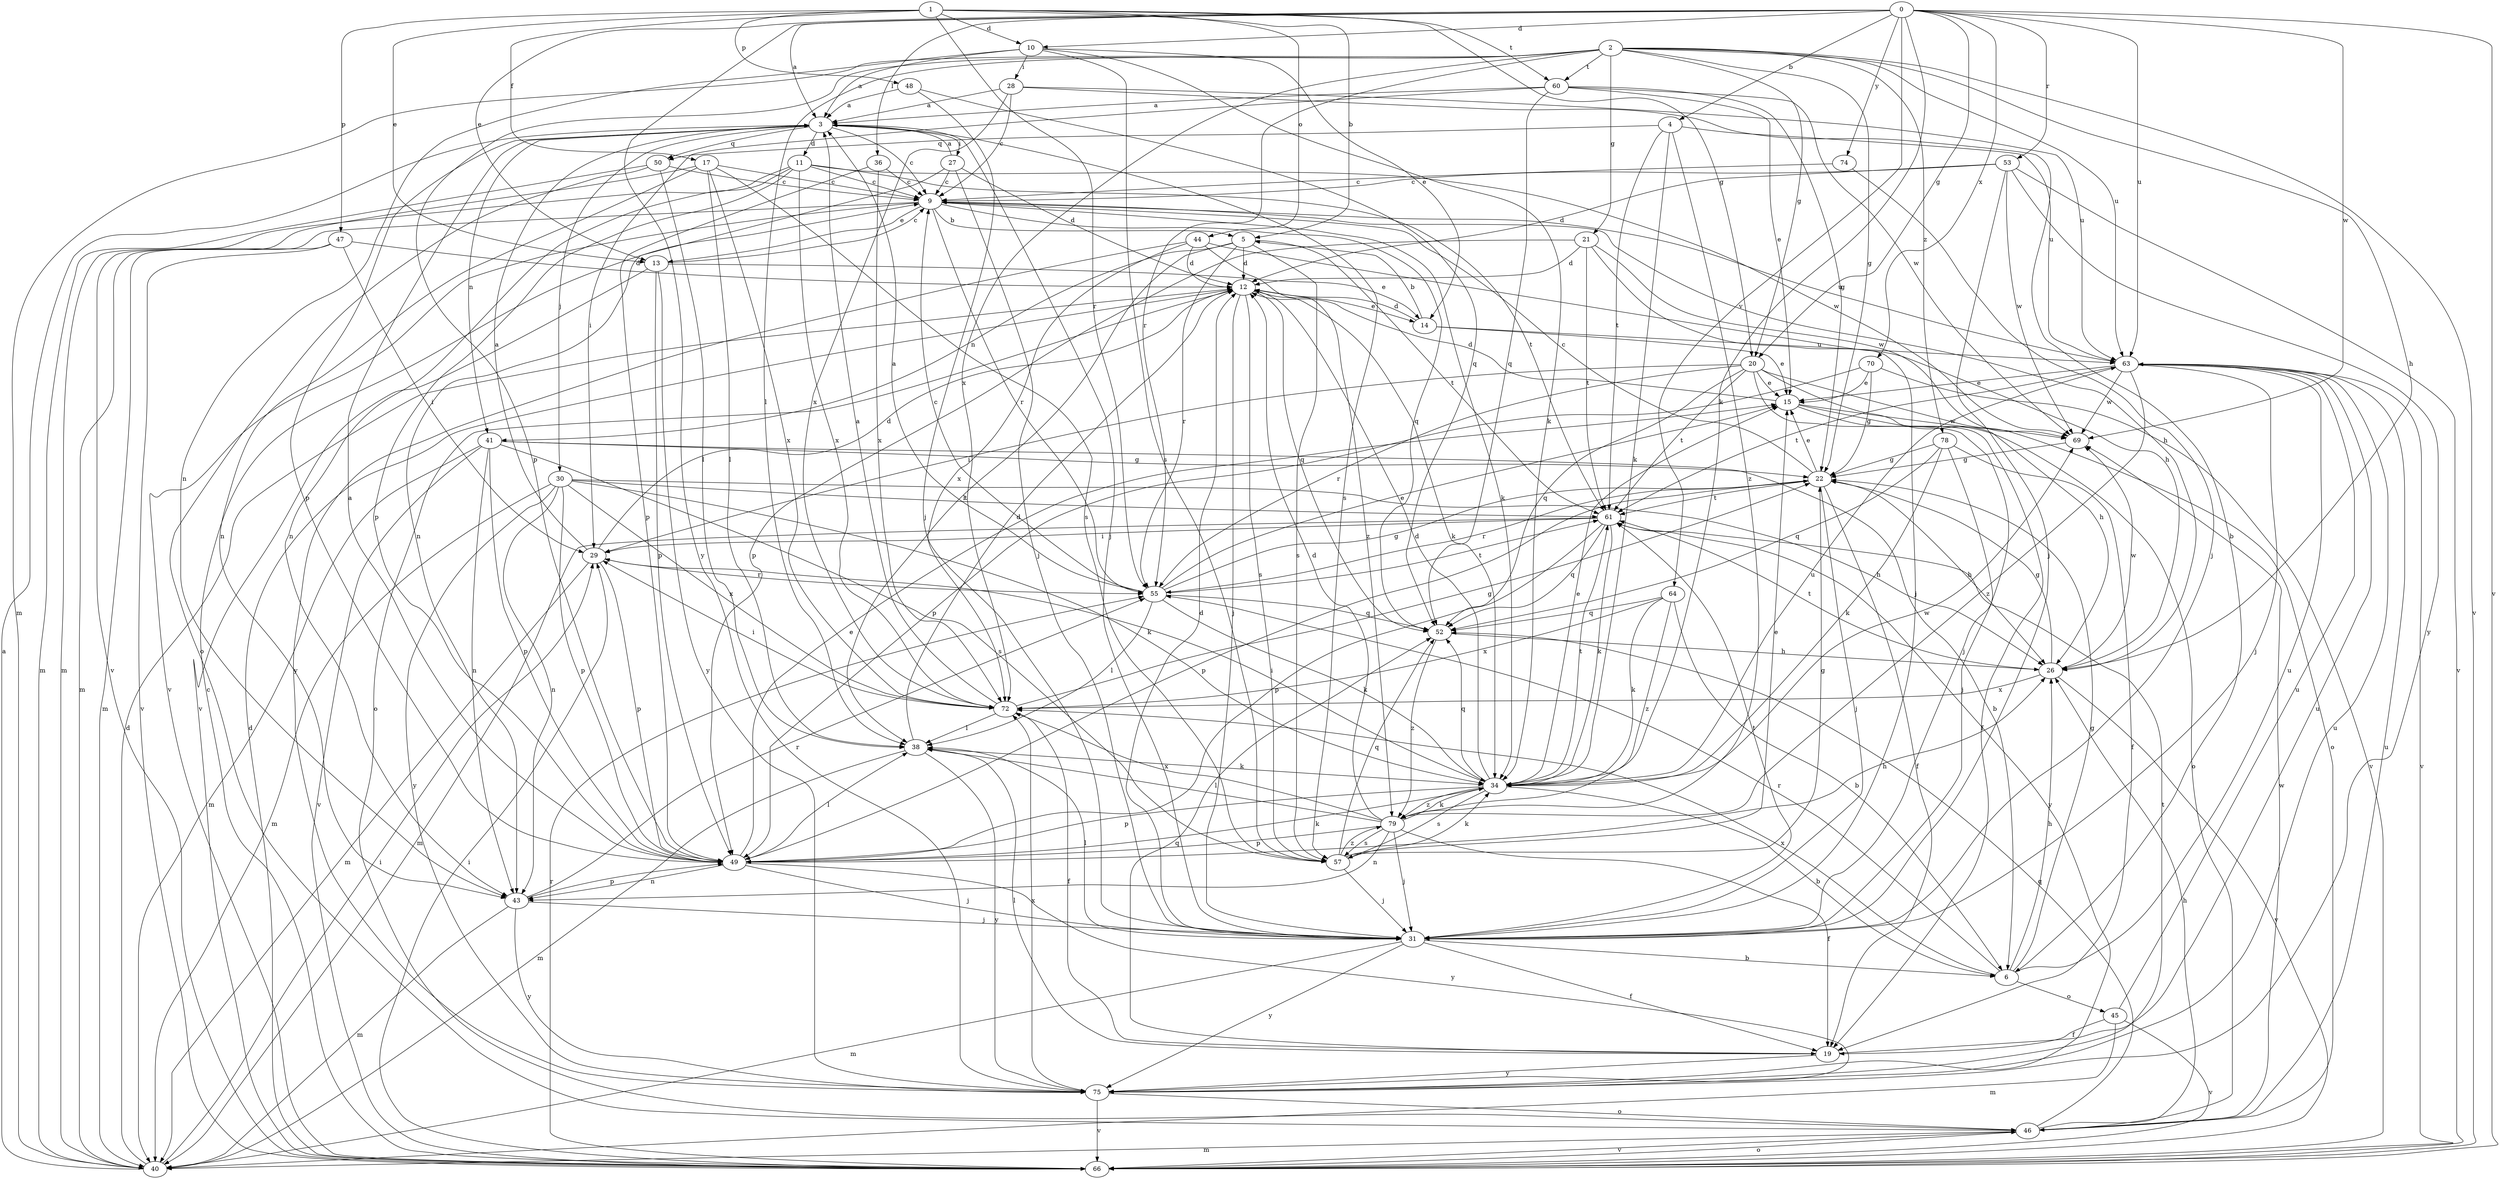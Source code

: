 strict digraph  {
0;
1;
2;
3;
4;
5;
6;
9;
10;
11;
12;
13;
14;
15;
17;
19;
20;
21;
22;
26;
27;
28;
29;
30;
31;
34;
36;
38;
40;
41;
43;
44;
45;
46;
47;
48;
49;
50;
52;
53;
55;
57;
60;
61;
63;
64;
66;
69;
70;
72;
74;
75;
78;
79;
0 -> 3  [label=a];
0 -> 4  [label=b];
0 -> 10  [label=d];
0 -> 13  [label=e];
0 -> 20  [label=g];
0 -> 34  [label=k];
0 -> 36  [label=l];
0 -> 53  [label=r];
0 -> 63  [label=u];
0 -> 64  [label=v];
0 -> 66  [label=v];
0 -> 69  [label=w];
0 -> 70  [label=x];
0 -> 74  [label=y];
0 -> 75  [label=y];
1 -> 5  [label=b];
1 -> 10  [label=d];
1 -> 13  [label=e];
1 -> 17  [label=f];
1 -> 20  [label=g];
1 -> 44  [label=o];
1 -> 47  [label=p];
1 -> 48  [label=p];
1 -> 55  [label=r];
1 -> 60  [label=t];
2 -> 20  [label=g];
2 -> 21  [label=g];
2 -> 22  [label=g];
2 -> 26  [label=h];
2 -> 38  [label=l];
2 -> 40  [label=m];
2 -> 49  [label=p];
2 -> 55  [label=r];
2 -> 60  [label=t];
2 -> 63  [label=u];
2 -> 66  [label=v];
2 -> 72  [label=x];
2 -> 78  [label=z];
3 -> 9  [label=c];
3 -> 11  [label=d];
3 -> 27  [label=i];
3 -> 30  [label=j];
3 -> 31  [label=j];
3 -> 41  [label=n];
3 -> 49  [label=p];
3 -> 50  [label=q];
3 -> 57  [label=s];
4 -> 34  [label=k];
4 -> 50  [label=q];
4 -> 61  [label=t];
4 -> 63  [label=u];
4 -> 79  [label=z];
5 -> 12  [label=d];
5 -> 38  [label=l];
5 -> 41  [label=n];
5 -> 55  [label=r];
5 -> 57  [label=s];
5 -> 61  [label=t];
6 -> 22  [label=g];
6 -> 26  [label=h];
6 -> 45  [label=o];
6 -> 55  [label=r];
6 -> 63  [label=u];
6 -> 72  [label=x];
9 -> 5  [label=b];
9 -> 13  [label=e];
9 -> 26  [label=h];
9 -> 34  [label=k];
9 -> 40  [label=m];
9 -> 52  [label=q];
9 -> 55  [label=r];
9 -> 63  [label=u];
9 -> 66  [label=v];
10 -> 3  [label=a];
10 -> 14  [label=e];
10 -> 28  [label=i];
10 -> 34  [label=k];
10 -> 43  [label=n];
10 -> 57  [label=s];
11 -> 9  [label=c];
11 -> 40  [label=m];
11 -> 43  [label=n];
11 -> 49  [label=p];
11 -> 61  [label=t];
11 -> 69  [label=w];
11 -> 72  [label=x];
12 -> 14  [label=e];
12 -> 31  [label=j];
12 -> 34  [label=k];
12 -> 46  [label=o];
12 -> 52  [label=q];
12 -> 57  [label=s];
13 -> 9  [label=c];
13 -> 14  [label=e];
13 -> 49  [label=p];
13 -> 66  [label=v];
13 -> 75  [label=y];
14 -> 5  [label=b];
14 -> 12  [label=d];
14 -> 15  [label=e];
14 -> 63  [label=u];
15 -> 12  [label=d];
15 -> 19  [label=f];
15 -> 46  [label=o];
15 -> 69  [label=w];
17 -> 9  [label=c];
17 -> 38  [label=l];
17 -> 43  [label=n];
17 -> 57  [label=s];
17 -> 66  [label=v];
17 -> 72  [label=x];
19 -> 38  [label=l];
19 -> 52  [label=q];
19 -> 63  [label=u];
19 -> 75  [label=y];
20 -> 15  [label=e];
20 -> 26  [label=h];
20 -> 29  [label=i];
20 -> 31  [label=j];
20 -> 46  [label=o];
20 -> 52  [label=q];
20 -> 55  [label=r];
20 -> 61  [label=t];
21 -> 12  [label=d];
21 -> 31  [label=j];
21 -> 49  [label=p];
21 -> 61  [label=t];
21 -> 69  [label=w];
22 -> 9  [label=c];
22 -> 15  [label=e];
22 -> 19  [label=f];
22 -> 26  [label=h];
22 -> 31  [label=j];
22 -> 49  [label=p];
22 -> 55  [label=r];
22 -> 61  [label=t];
26 -> 22  [label=g];
26 -> 61  [label=t];
26 -> 66  [label=v];
26 -> 69  [label=w];
26 -> 72  [label=x];
27 -> 3  [label=a];
27 -> 9  [label=c];
27 -> 12  [label=d];
27 -> 31  [label=j];
27 -> 43  [label=n];
28 -> 3  [label=a];
28 -> 6  [label=b];
28 -> 9  [label=c];
28 -> 63  [label=u];
28 -> 72  [label=x];
29 -> 3  [label=a];
29 -> 12  [label=d];
29 -> 40  [label=m];
29 -> 49  [label=p];
29 -> 55  [label=r];
30 -> 26  [label=h];
30 -> 34  [label=k];
30 -> 40  [label=m];
30 -> 43  [label=n];
30 -> 49  [label=p];
30 -> 61  [label=t];
30 -> 72  [label=x];
30 -> 75  [label=y];
31 -> 6  [label=b];
31 -> 12  [label=d];
31 -> 19  [label=f];
31 -> 38  [label=l];
31 -> 40  [label=m];
31 -> 61  [label=t];
31 -> 75  [label=y];
34 -> 6  [label=b];
34 -> 12  [label=d];
34 -> 15  [label=e];
34 -> 29  [label=i];
34 -> 49  [label=p];
34 -> 52  [label=q];
34 -> 57  [label=s];
34 -> 61  [label=t];
34 -> 63  [label=u];
34 -> 69  [label=w];
34 -> 79  [label=z];
36 -> 9  [label=c];
36 -> 49  [label=p];
36 -> 72  [label=x];
38 -> 12  [label=d];
38 -> 34  [label=k];
38 -> 40  [label=m];
38 -> 75  [label=y];
40 -> 3  [label=a];
40 -> 12  [label=d];
40 -> 29  [label=i];
41 -> 6  [label=b];
41 -> 22  [label=g];
41 -> 40  [label=m];
41 -> 43  [label=n];
41 -> 49  [label=p];
41 -> 57  [label=s];
41 -> 66  [label=v];
43 -> 31  [label=j];
43 -> 40  [label=m];
43 -> 49  [label=p];
43 -> 55  [label=r];
43 -> 75  [label=y];
44 -> 12  [label=d];
44 -> 26  [label=h];
44 -> 72  [label=x];
44 -> 75  [label=y];
44 -> 79  [label=z];
45 -> 19  [label=f];
45 -> 40  [label=m];
45 -> 63  [label=u];
45 -> 66  [label=v];
46 -> 26  [label=h];
46 -> 40  [label=m];
46 -> 52  [label=q];
46 -> 63  [label=u];
46 -> 66  [label=v];
46 -> 69  [label=w];
47 -> 12  [label=d];
47 -> 29  [label=i];
47 -> 40  [label=m];
47 -> 66  [label=v];
48 -> 3  [label=a];
48 -> 31  [label=j];
48 -> 52  [label=q];
49 -> 3  [label=a];
49 -> 15  [label=e];
49 -> 26  [label=h];
49 -> 31  [label=j];
49 -> 34  [label=k];
49 -> 38  [label=l];
49 -> 43  [label=n];
49 -> 75  [label=y];
50 -> 9  [label=c];
50 -> 38  [label=l];
50 -> 40  [label=m];
50 -> 46  [label=o];
52 -> 26  [label=h];
52 -> 79  [label=z];
53 -> 9  [label=c];
53 -> 12  [label=d];
53 -> 31  [label=j];
53 -> 66  [label=v];
53 -> 69  [label=w];
53 -> 75  [label=y];
55 -> 3  [label=a];
55 -> 9  [label=c];
55 -> 15  [label=e];
55 -> 22  [label=g];
55 -> 34  [label=k];
55 -> 38  [label=l];
55 -> 52  [label=q];
55 -> 61  [label=t];
57 -> 15  [label=e];
57 -> 22  [label=g];
57 -> 31  [label=j];
57 -> 34  [label=k];
57 -> 52  [label=q];
57 -> 79  [label=z];
60 -> 3  [label=a];
60 -> 15  [label=e];
60 -> 22  [label=g];
60 -> 29  [label=i];
60 -> 52  [label=q];
60 -> 69  [label=w];
61 -> 29  [label=i];
61 -> 34  [label=k];
61 -> 40  [label=m];
61 -> 49  [label=p];
61 -> 52  [label=q];
61 -> 75  [label=y];
63 -> 15  [label=e];
63 -> 31  [label=j];
63 -> 61  [label=t];
63 -> 66  [label=v];
63 -> 69  [label=w];
63 -> 79  [label=z];
64 -> 6  [label=b];
64 -> 34  [label=k];
64 -> 52  [label=q];
64 -> 72  [label=x];
64 -> 79  [label=z];
66 -> 9  [label=c];
66 -> 12  [label=d];
66 -> 29  [label=i];
66 -> 46  [label=o];
66 -> 55  [label=r];
69 -> 22  [label=g];
70 -> 15  [label=e];
70 -> 22  [label=g];
70 -> 49  [label=p];
70 -> 66  [label=v];
72 -> 3  [label=a];
72 -> 19  [label=f];
72 -> 22  [label=g];
72 -> 29  [label=i];
72 -> 38  [label=l];
74 -> 9  [label=c];
74 -> 31  [label=j];
75 -> 46  [label=o];
75 -> 61  [label=t];
75 -> 63  [label=u];
75 -> 66  [label=v];
75 -> 72  [label=x];
78 -> 19  [label=f];
78 -> 22  [label=g];
78 -> 31  [label=j];
78 -> 34  [label=k];
78 -> 52  [label=q];
79 -> 12  [label=d];
79 -> 19  [label=f];
79 -> 31  [label=j];
79 -> 34  [label=k];
79 -> 38  [label=l];
79 -> 43  [label=n];
79 -> 49  [label=p];
79 -> 57  [label=s];
79 -> 72  [label=x];
}
